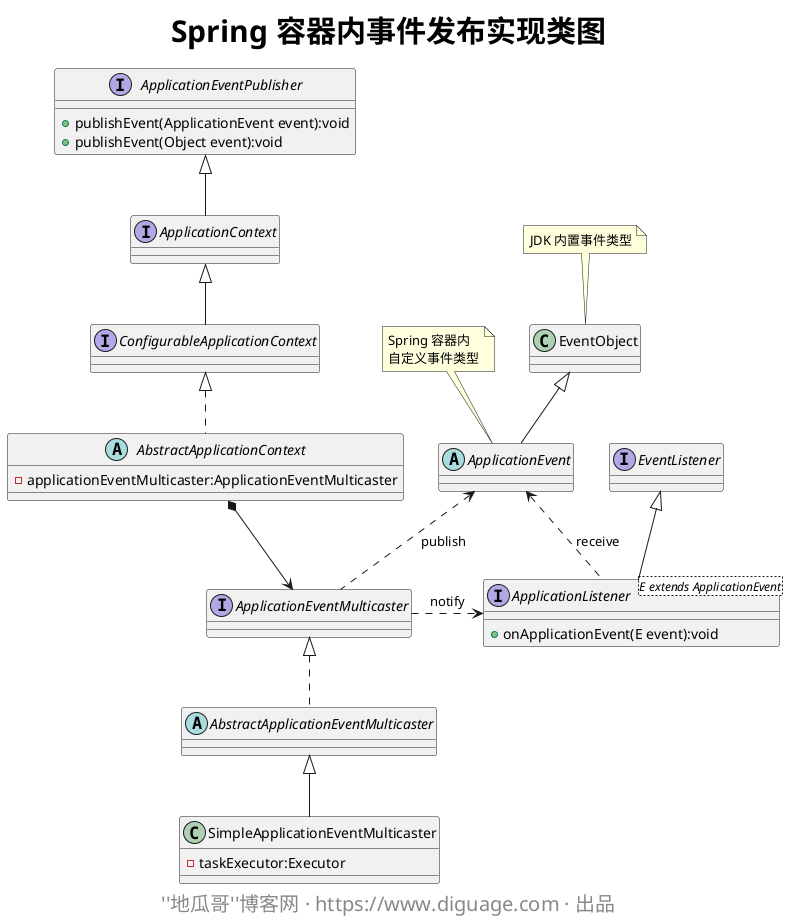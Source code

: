 @startuml
skinparam titleFontSize 30
title **Spring 容器内事件发布实现类图**

abstract class ApplicationEvent extends EventObject
note top of EventObject : JDK 内置事件类型
note top of ApplicationEvent : Spring 容器内\n自定义事件类型

interface ApplicationListener<E extends ApplicationEvent> extends EventListener {
    + onApplicationEvent(E event):void
}

interface ApplicationEventPublisher {
    + publishEvent(ApplicationEvent event):void
    + publishEvent(Object event):void
}
interface ApplicationContext extends ApplicationEventPublisher

interface ConfigurableApplicationContext extends ApplicationContext

abstract class AbstractApplicationContext implements ConfigurableApplicationContext {
 - applicationEventMulticaster:ApplicationEventMulticaster
}

interface ApplicationEventMulticaster

ApplicationEventMulticaster .right.> ApplicationListener : notify

ApplicationEventMulticaster .up.> ApplicationEvent : publish

ApplicationListener .up.> ApplicationEvent : receive

abstract class AbstractApplicationEventMulticaster implements ApplicationEventMulticaster

class SimpleApplicationEventMulticaster extends AbstractApplicationEventMulticaster {
    - taskExecutor:Executor
}

AbstractApplicationContext *--> ApplicationEventMulticaster

skinparam footerFontSize 20
footer ''地瓜哥''博客网 · https://www.diguage.com · 出品
@enduml